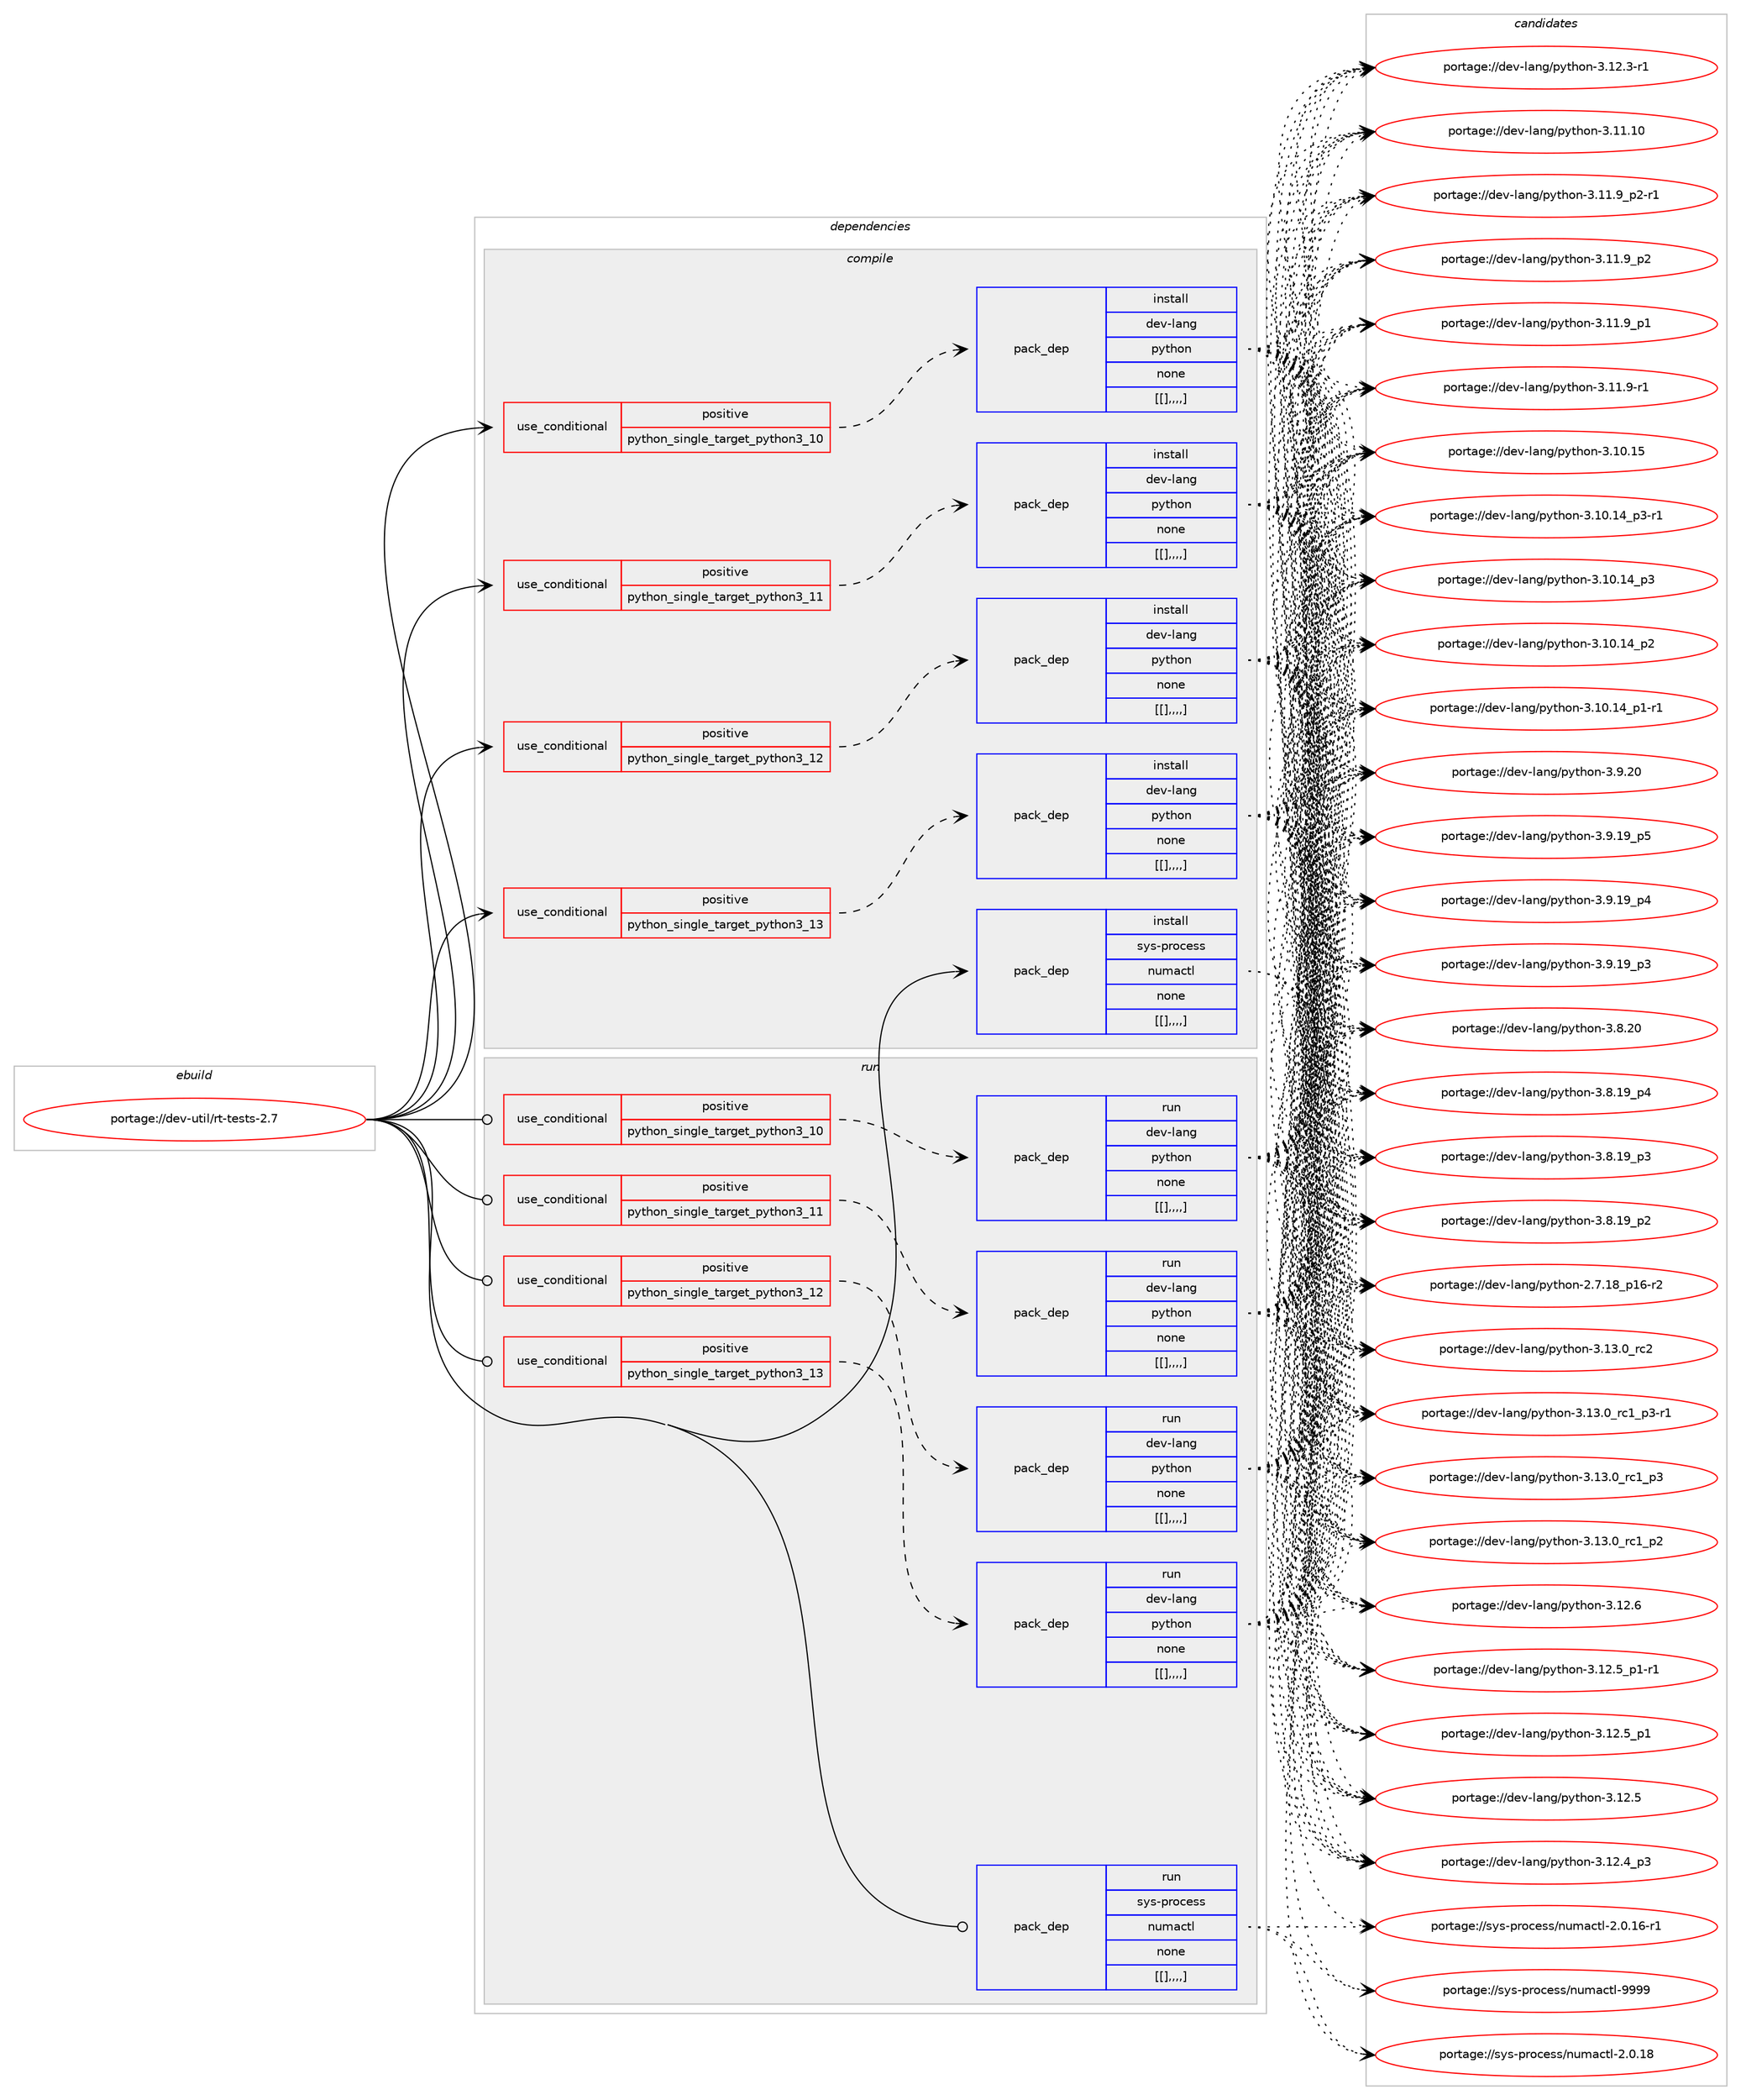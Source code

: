 digraph prolog {

# *************
# Graph options
# *************

newrank=true;
concentrate=true;
compound=true;
graph [rankdir=LR,fontname=Helvetica,fontsize=10,ranksep=1.5];#, ranksep=2.5, nodesep=0.2];
edge  [arrowhead=vee];
node  [fontname=Helvetica,fontsize=10];

# **********
# The ebuild
# **********

subgraph cluster_leftcol {
color=gray;
label=<<i>ebuild</i>>;
id [label="portage://dev-util/rt-tests-2.7", color=red, width=4, href="../dev-util/rt-tests-2.7.svg"];
}

# ****************
# The dependencies
# ****************

subgraph cluster_midcol {
color=gray;
label=<<i>dependencies</i>>;
subgraph cluster_compile {
fillcolor="#eeeeee";
style=filled;
label=<<i>compile</i>>;
subgraph cond63504 {
dependency223237 [label=<<TABLE BORDER="0" CELLBORDER="1" CELLSPACING="0" CELLPADDING="4"><TR><TD ROWSPAN="3" CELLPADDING="10">use_conditional</TD></TR><TR><TD>positive</TD></TR><TR><TD>python_single_target_python3_10</TD></TR></TABLE>>, shape=none, color=red];
subgraph pack158300 {
dependency223238 [label=<<TABLE BORDER="0" CELLBORDER="1" CELLSPACING="0" CELLPADDING="4" WIDTH="220"><TR><TD ROWSPAN="6" CELLPADDING="30">pack_dep</TD></TR><TR><TD WIDTH="110">install</TD></TR><TR><TD>dev-lang</TD></TR><TR><TD>python</TD></TR><TR><TD>none</TD></TR><TR><TD>[[],,,,]</TD></TR></TABLE>>, shape=none, color=blue];
}
dependency223237:e -> dependency223238:w [weight=20,style="dashed",arrowhead="vee"];
}
id:e -> dependency223237:w [weight=20,style="solid",arrowhead="vee"];
subgraph cond63505 {
dependency223239 [label=<<TABLE BORDER="0" CELLBORDER="1" CELLSPACING="0" CELLPADDING="4"><TR><TD ROWSPAN="3" CELLPADDING="10">use_conditional</TD></TR><TR><TD>positive</TD></TR><TR><TD>python_single_target_python3_11</TD></TR></TABLE>>, shape=none, color=red];
subgraph pack158301 {
dependency223240 [label=<<TABLE BORDER="0" CELLBORDER="1" CELLSPACING="0" CELLPADDING="4" WIDTH="220"><TR><TD ROWSPAN="6" CELLPADDING="30">pack_dep</TD></TR><TR><TD WIDTH="110">install</TD></TR><TR><TD>dev-lang</TD></TR><TR><TD>python</TD></TR><TR><TD>none</TD></TR><TR><TD>[[],,,,]</TD></TR></TABLE>>, shape=none, color=blue];
}
dependency223239:e -> dependency223240:w [weight=20,style="dashed",arrowhead="vee"];
}
id:e -> dependency223239:w [weight=20,style="solid",arrowhead="vee"];
subgraph cond63506 {
dependency223241 [label=<<TABLE BORDER="0" CELLBORDER="1" CELLSPACING="0" CELLPADDING="4"><TR><TD ROWSPAN="3" CELLPADDING="10">use_conditional</TD></TR><TR><TD>positive</TD></TR><TR><TD>python_single_target_python3_12</TD></TR></TABLE>>, shape=none, color=red];
subgraph pack158302 {
dependency223242 [label=<<TABLE BORDER="0" CELLBORDER="1" CELLSPACING="0" CELLPADDING="4" WIDTH="220"><TR><TD ROWSPAN="6" CELLPADDING="30">pack_dep</TD></TR><TR><TD WIDTH="110">install</TD></TR><TR><TD>dev-lang</TD></TR><TR><TD>python</TD></TR><TR><TD>none</TD></TR><TR><TD>[[],,,,]</TD></TR></TABLE>>, shape=none, color=blue];
}
dependency223241:e -> dependency223242:w [weight=20,style="dashed",arrowhead="vee"];
}
id:e -> dependency223241:w [weight=20,style="solid",arrowhead="vee"];
subgraph cond63507 {
dependency223243 [label=<<TABLE BORDER="0" CELLBORDER="1" CELLSPACING="0" CELLPADDING="4"><TR><TD ROWSPAN="3" CELLPADDING="10">use_conditional</TD></TR><TR><TD>positive</TD></TR><TR><TD>python_single_target_python3_13</TD></TR></TABLE>>, shape=none, color=red];
subgraph pack158303 {
dependency223244 [label=<<TABLE BORDER="0" CELLBORDER="1" CELLSPACING="0" CELLPADDING="4" WIDTH="220"><TR><TD ROWSPAN="6" CELLPADDING="30">pack_dep</TD></TR><TR><TD WIDTH="110">install</TD></TR><TR><TD>dev-lang</TD></TR><TR><TD>python</TD></TR><TR><TD>none</TD></TR><TR><TD>[[],,,,]</TD></TR></TABLE>>, shape=none, color=blue];
}
dependency223243:e -> dependency223244:w [weight=20,style="dashed",arrowhead="vee"];
}
id:e -> dependency223243:w [weight=20,style="solid",arrowhead="vee"];
subgraph pack158304 {
dependency223245 [label=<<TABLE BORDER="0" CELLBORDER="1" CELLSPACING="0" CELLPADDING="4" WIDTH="220"><TR><TD ROWSPAN="6" CELLPADDING="30">pack_dep</TD></TR><TR><TD WIDTH="110">install</TD></TR><TR><TD>sys-process</TD></TR><TR><TD>numactl</TD></TR><TR><TD>none</TD></TR><TR><TD>[[],,,,]</TD></TR></TABLE>>, shape=none, color=blue];
}
id:e -> dependency223245:w [weight=20,style="solid",arrowhead="vee"];
}
subgraph cluster_compileandrun {
fillcolor="#eeeeee";
style=filled;
label=<<i>compile and run</i>>;
}
subgraph cluster_run {
fillcolor="#eeeeee";
style=filled;
label=<<i>run</i>>;
subgraph cond63508 {
dependency223246 [label=<<TABLE BORDER="0" CELLBORDER="1" CELLSPACING="0" CELLPADDING="4"><TR><TD ROWSPAN="3" CELLPADDING="10">use_conditional</TD></TR><TR><TD>positive</TD></TR><TR><TD>python_single_target_python3_10</TD></TR></TABLE>>, shape=none, color=red];
subgraph pack158305 {
dependency223247 [label=<<TABLE BORDER="0" CELLBORDER="1" CELLSPACING="0" CELLPADDING="4" WIDTH="220"><TR><TD ROWSPAN="6" CELLPADDING="30">pack_dep</TD></TR><TR><TD WIDTH="110">run</TD></TR><TR><TD>dev-lang</TD></TR><TR><TD>python</TD></TR><TR><TD>none</TD></TR><TR><TD>[[],,,,]</TD></TR></TABLE>>, shape=none, color=blue];
}
dependency223246:e -> dependency223247:w [weight=20,style="dashed",arrowhead="vee"];
}
id:e -> dependency223246:w [weight=20,style="solid",arrowhead="odot"];
subgraph cond63509 {
dependency223248 [label=<<TABLE BORDER="0" CELLBORDER="1" CELLSPACING="0" CELLPADDING="4"><TR><TD ROWSPAN="3" CELLPADDING="10">use_conditional</TD></TR><TR><TD>positive</TD></TR><TR><TD>python_single_target_python3_11</TD></TR></TABLE>>, shape=none, color=red];
subgraph pack158306 {
dependency223249 [label=<<TABLE BORDER="0" CELLBORDER="1" CELLSPACING="0" CELLPADDING="4" WIDTH="220"><TR><TD ROWSPAN="6" CELLPADDING="30">pack_dep</TD></TR><TR><TD WIDTH="110">run</TD></TR><TR><TD>dev-lang</TD></TR><TR><TD>python</TD></TR><TR><TD>none</TD></TR><TR><TD>[[],,,,]</TD></TR></TABLE>>, shape=none, color=blue];
}
dependency223248:e -> dependency223249:w [weight=20,style="dashed",arrowhead="vee"];
}
id:e -> dependency223248:w [weight=20,style="solid",arrowhead="odot"];
subgraph cond63510 {
dependency223250 [label=<<TABLE BORDER="0" CELLBORDER="1" CELLSPACING="0" CELLPADDING="4"><TR><TD ROWSPAN="3" CELLPADDING="10">use_conditional</TD></TR><TR><TD>positive</TD></TR><TR><TD>python_single_target_python3_12</TD></TR></TABLE>>, shape=none, color=red];
subgraph pack158307 {
dependency223251 [label=<<TABLE BORDER="0" CELLBORDER="1" CELLSPACING="0" CELLPADDING="4" WIDTH="220"><TR><TD ROWSPAN="6" CELLPADDING="30">pack_dep</TD></TR><TR><TD WIDTH="110">run</TD></TR><TR><TD>dev-lang</TD></TR><TR><TD>python</TD></TR><TR><TD>none</TD></TR><TR><TD>[[],,,,]</TD></TR></TABLE>>, shape=none, color=blue];
}
dependency223250:e -> dependency223251:w [weight=20,style="dashed",arrowhead="vee"];
}
id:e -> dependency223250:w [weight=20,style="solid",arrowhead="odot"];
subgraph cond63511 {
dependency223252 [label=<<TABLE BORDER="0" CELLBORDER="1" CELLSPACING="0" CELLPADDING="4"><TR><TD ROWSPAN="3" CELLPADDING="10">use_conditional</TD></TR><TR><TD>positive</TD></TR><TR><TD>python_single_target_python3_13</TD></TR></TABLE>>, shape=none, color=red];
subgraph pack158308 {
dependency223253 [label=<<TABLE BORDER="0" CELLBORDER="1" CELLSPACING="0" CELLPADDING="4" WIDTH="220"><TR><TD ROWSPAN="6" CELLPADDING="30">pack_dep</TD></TR><TR><TD WIDTH="110">run</TD></TR><TR><TD>dev-lang</TD></TR><TR><TD>python</TD></TR><TR><TD>none</TD></TR><TR><TD>[[],,,,]</TD></TR></TABLE>>, shape=none, color=blue];
}
dependency223252:e -> dependency223253:w [weight=20,style="dashed",arrowhead="vee"];
}
id:e -> dependency223252:w [weight=20,style="solid",arrowhead="odot"];
subgraph pack158309 {
dependency223254 [label=<<TABLE BORDER="0" CELLBORDER="1" CELLSPACING="0" CELLPADDING="4" WIDTH="220"><TR><TD ROWSPAN="6" CELLPADDING="30">pack_dep</TD></TR><TR><TD WIDTH="110">run</TD></TR><TR><TD>sys-process</TD></TR><TR><TD>numactl</TD></TR><TR><TD>none</TD></TR><TR><TD>[[],,,,]</TD></TR></TABLE>>, shape=none, color=blue];
}
id:e -> dependency223254:w [weight=20,style="solid",arrowhead="odot"];
}
}

# **************
# The candidates
# **************

subgraph cluster_choices {
rank=same;
color=gray;
label=<<i>candidates</i>>;

subgraph choice158300 {
color=black;
nodesep=1;
choice10010111845108971101034711212111610411111045514649514648951149950 [label="portage://dev-lang/python-3.13.0_rc2", color=red, width=4,href="../dev-lang/python-3.13.0_rc2.svg"];
choice1001011184510897110103471121211161041111104551464951464895114994995112514511449 [label="portage://dev-lang/python-3.13.0_rc1_p3-r1", color=red, width=4,href="../dev-lang/python-3.13.0_rc1_p3-r1.svg"];
choice100101118451089711010347112121116104111110455146495146489511499499511251 [label="portage://dev-lang/python-3.13.0_rc1_p3", color=red, width=4,href="../dev-lang/python-3.13.0_rc1_p3.svg"];
choice100101118451089711010347112121116104111110455146495146489511499499511250 [label="portage://dev-lang/python-3.13.0_rc1_p2", color=red, width=4,href="../dev-lang/python-3.13.0_rc1_p2.svg"];
choice10010111845108971101034711212111610411111045514649504654 [label="portage://dev-lang/python-3.12.6", color=red, width=4,href="../dev-lang/python-3.12.6.svg"];
choice1001011184510897110103471121211161041111104551464950465395112494511449 [label="portage://dev-lang/python-3.12.5_p1-r1", color=red, width=4,href="../dev-lang/python-3.12.5_p1-r1.svg"];
choice100101118451089711010347112121116104111110455146495046539511249 [label="portage://dev-lang/python-3.12.5_p1", color=red, width=4,href="../dev-lang/python-3.12.5_p1.svg"];
choice10010111845108971101034711212111610411111045514649504653 [label="portage://dev-lang/python-3.12.5", color=red, width=4,href="../dev-lang/python-3.12.5.svg"];
choice100101118451089711010347112121116104111110455146495046529511251 [label="portage://dev-lang/python-3.12.4_p3", color=red, width=4,href="../dev-lang/python-3.12.4_p3.svg"];
choice100101118451089711010347112121116104111110455146495046514511449 [label="portage://dev-lang/python-3.12.3-r1", color=red, width=4,href="../dev-lang/python-3.12.3-r1.svg"];
choice1001011184510897110103471121211161041111104551464949464948 [label="portage://dev-lang/python-3.11.10", color=red, width=4,href="../dev-lang/python-3.11.10.svg"];
choice1001011184510897110103471121211161041111104551464949465795112504511449 [label="portage://dev-lang/python-3.11.9_p2-r1", color=red, width=4,href="../dev-lang/python-3.11.9_p2-r1.svg"];
choice100101118451089711010347112121116104111110455146494946579511250 [label="portage://dev-lang/python-3.11.9_p2", color=red, width=4,href="../dev-lang/python-3.11.9_p2.svg"];
choice100101118451089711010347112121116104111110455146494946579511249 [label="portage://dev-lang/python-3.11.9_p1", color=red, width=4,href="../dev-lang/python-3.11.9_p1.svg"];
choice100101118451089711010347112121116104111110455146494946574511449 [label="portage://dev-lang/python-3.11.9-r1", color=red, width=4,href="../dev-lang/python-3.11.9-r1.svg"];
choice1001011184510897110103471121211161041111104551464948464953 [label="portage://dev-lang/python-3.10.15", color=red, width=4,href="../dev-lang/python-3.10.15.svg"];
choice100101118451089711010347112121116104111110455146494846495295112514511449 [label="portage://dev-lang/python-3.10.14_p3-r1", color=red, width=4,href="../dev-lang/python-3.10.14_p3-r1.svg"];
choice10010111845108971101034711212111610411111045514649484649529511251 [label="portage://dev-lang/python-3.10.14_p3", color=red, width=4,href="../dev-lang/python-3.10.14_p3.svg"];
choice10010111845108971101034711212111610411111045514649484649529511250 [label="portage://dev-lang/python-3.10.14_p2", color=red, width=4,href="../dev-lang/python-3.10.14_p2.svg"];
choice100101118451089711010347112121116104111110455146494846495295112494511449 [label="portage://dev-lang/python-3.10.14_p1-r1", color=red, width=4,href="../dev-lang/python-3.10.14_p1-r1.svg"];
choice10010111845108971101034711212111610411111045514657465048 [label="portage://dev-lang/python-3.9.20", color=red, width=4,href="../dev-lang/python-3.9.20.svg"];
choice100101118451089711010347112121116104111110455146574649579511253 [label="portage://dev-lang/python-3.9.19_p5", color=red, width=4,href="../dev-lang/python-3.9.19_p5.svg"];
choice100101118451089711010347112121116104111110455146574649579511252 [label="portage://dev-lang/python-3.9.19_p4", color=red, width=4,href="../dev-lang/python-3.9.19_p4.svg"];
choice100101118451089711010347112121116104111110455146574649579511251 [label="portage://dev-lang/python-3.9.19_p3", color=red, width=4,href="../dev-lang/python-3.9.19_p3.svg"];
choice10010111845108971101034711212111610411111045514656465048 [label="portage://dev-lang/python-3.8.20", color=red, width=4,href="../dev-lang/python-3.8.20.svg"];
choice100101118451089711010347112121116104111110455146564649579511252 [label="portage://dev-lang/python-3.8.19_p4", color=red, width=4,href="../dev-lang/python-3.8.19_p4.svg"];
choice100101118451089711010347112121116104111110455146564649579511251 [label="portage://dev-lang/python-3.8.19_p3", color=red, width=4,href="../dev-lang/python-3.8.19_p3.svg"];
choice100101118451089711010347112121116104111110455146564649579511250 [label="portage://dev-lang/python-3.8.19_p2", color=red, width=4,href="../dev-lang/python-3.8.19_p2.svg"];
choice100101118451089711010347112121116104111110455046554649569511249544511450 [label="portage://dev-lang/python-2.7.18_p16-r2", color=red, width=4,href="../dev-lang/python-2.7.18_p16-r2.svg"];
dependency223238:e -> choice10010111845108971101034711212111610411111045514649514648951149950:w [style=dotted,weight="100"];
dependency223238:e -> choice1001011184510897110103471121211161041111104551464951464895114994995112514511449:w [style=dotted,weight="100"];
dependency223238:e -> choice100101118451089711010347112121116104111110455146495146489511499499511251:w [style=dotted,weight="100"];
dependency223238:e -> choice100101118451089711010347112121116104111110455146495146489511499499511250:w [style=dotted,weight="100"];
dependency223238:e -> choice10010111845108971101034711212111610411111045514649504654:w [style=dotted,weight="100"];
dependency223238:e -> choice1001011184510897110103471121211161041111104551464950465395112494511449:w [style=dotted,weight="100"];
dependency223238:e -> choice100101118451089711010347112121116104111110455146495046539511249:w [style=dotted,weight="100"];
dependency223238:e -> choice10010111845108971101034711212111610411111045514649504653:w [style=dotted,weight="100"];
dependency223238:e -> choice100101118451089711010347112121116104111110455146495046529511251:w [style=dotted,weight="100"];
dependency223238:e -> choice100101118451089711010347112121116104111110455146495046514511449:w [style=dotted,weight="100"];
dependency223238:e -> choice1001011184510897110103471121211161041111104551464949464948:w [style=dotted,weight="100"];
dependency223238:e -> choice1001011184510897110103471121211161041111104551464949465795112504511449:w [style=dotted,weight="100"];
dependency223238:e -> choice100101118451089711010347112121116104111110455146494946579511250:w [style=dotted,weight="100"];
dependency223238:e -> choice100101118451089711010347112121116104111110455146494946579511249:w [style=dotted,weight="100"];
dependency223238:e -> choice100101118451089711010347112121116104111110455146494946574511449:w [style=dotted,weight="100"];
dependency223238:e -> choice1001011184510897110103471121211161041111104551464948464953:w [style=dotted,weight="100"];
dependency223238:e -> choice100101118451089711010347112121116104111110455146494846495295112514511449:w [style=dotted,weight="100"];
dependency223238:e -> choice10010111845108971101034711212111610411111045514649484649529511251:w [style=dotted,weight="100"];
dependency223238:e -> choice10010111845108971101034711212111610411111045514649484649529511250:w [style=dotted,weight="100"];
dependency223238:e -> choice100101118451089711010347112121116104111110455146494846495295112494511449:w [style=dotted,weight="100"];
dependency223238:e -> choice10010111845108971101034711212111610411111045514657465048:w [style=dotted,weight="100"];
dependency223238:e -> choice100101118451089711010347112121116104111110455146574649579511253:w [style=dotted,weight="100"];
dependency223238:e -> choice100101118451089711010347112121116104111110455146574649579511252:w [style=dotted,weight="100"];
dependency223238:e -> choice100101118451089711010347112121116104111110455146574649579511251:w [style=dotted,weight="100"];
dependency223238:e -> choice10010111845108971101034711212111610411111045514656465048:w [style=dotted,weight="100"];
dependency223238:e -> choice100101118451089711010347112121116104111110455146564649579511252:w [style=dotted,weight="100"];
dependency223238:e -> choice100101118451089711010347112121116104111110455146564649579511251:w [style=dotted,weight="100"];
dependency223238:e -> choice100101118451089711010347112121116104111110455146564649579511250:w [style=dotted,weight="100"];
dependency223238:e -> choice100101118451089711010347112121116104111110455046554649569511249544511450:w [style=dotted,weight="100"];
}
subgraph choice158301 {
color=black;
nodesep=1;
choice10010111845108971101034711212111610411111045514649514648951149950 [label="portage://dev-lang/python-3.13.0_rc2", color=red, width=4,href="../dev-lang/python-3.13.0_rc2.svg"];
choice1001011184510897110103471121211161041111104551464951464895114994995112514511449 [label="portage://dev-lang/python-3.13.0_rc1_p3-r1", color=red, width=4,href="../dev-lang/python-3.13.0_rc1_p3-r1.svg"];
choice100101118451089711010347112121116104111110455146495146489511499499511251 [label="portage://dev-lang/python-3.13.0_rc1_p3", color=red, width=4,href="../dev-lang/python-3.13.0_rc1_p3.svg"];
choice100101118451089711010347112121116104111110455146495146489511499499511250 [label="portage://dev-lang/python-3.13.0_rc1_p2", color=red, width=4,href="../dev-lang/python-3.13.0_rc1_p2.svg"];
choice10010111845108971101034711212111610411111045514649504654 [label="portage://dev-lang/python-3.12.6", color=red, width=4,href="../dev-lang/python-3.12.6.svg"];
choice1001011184510897110103471121211161041111104551464950465395112494511449 [label="portage://dev-lang/python-3.12.5_p1-r1", color=red, width=4,href="../dev-lang/python-3.12.5_p1-r1.svg"];
choice100101118451089711010347112121116104111110455146495046539511249 [label="portage://dev-lang/python-3.12.5_p1", color=red, width=4,href="../dev-lang/python-3.12.5_p1.svg"];
choice10010111845108971101034711212111610411111045514649504653 [label="portage://dev-lang/python-3.12.5", color=red, width=4,href="../dev-lang/python-3.12.5.svg"];
choice100101118451089711010347112121116104111110455146495046529511251 [label="portage://dev-lang/python-3.12.4_p3", color=red, width=4,href="../dev-lang/python-3.12.4_p3.svg"];
choice100101118451089711010347112121116104111110455146495046514511449 [label="portage://dev-lang/python-3.12.3-r1", color=red, width=4,href="../dev-lang/python-3.12.3-r1.svg"];
choice1001011184510897110103471121211161041111104551464949464948 [label="portage://dev-lang/python-3.11.10", color=red, width=4,href="../dev-lang/python-3.11.10.svg"];
choice1001011184510897110103471121211161041111104551464949465795112504511449 [label="portage://dev-lang/python-3.11.9_p2-r1", color=red, width=4,href="../dev-lang/python-3.11.9_p2-r1.svg"];
choice100101118451089711010347112121116104111110455146494946579511250 [label="portage://dev-lang/python-3.11.9_p2", color=red, width=4,href="../dev-lang/python-3.11.9_p2.svg"];
choice100101118451089711010347112121116104111110455146494946579511249 [label="portage://dev-lang/python-3.11.9_p1", color=red, width=4,href="../dev-lang/python-3.11.9_p1.svg"];
choice100101118451089711010347112121116104111110455146494946574511449 [label="portage://dev-lang/python-3.11.9-r1", color=red, width=4,href="../dev-lang/python-3.11.9-r1.svg"];
choice1001011184510897110103471121211161041111104551464948464953 [label="portage://dev-lang/python-3.10.15", color=red, width=4,href="../dev-lang/python-3.10.15.svg"];
choice100101118451089711010347112121116104111110455146494846495295112514511449 [label="portage://dev-lang/python-3.10.14_p3-r1", color=red, width=4,href="../dev-lang/python-3.10.14_p3-r1.svg"];
choice10010111845108971101034711212111610411111045514649484649529511251 [label="portage://dev-lang/python-3.10.14_p3", color=red, width=4,href="../dev-lang/python-3.10.14_p3.svg"];
choice10010111845108971101034711212111610411111045514649484649529511250 [label="portage://dev-lang/python-3.10.14_p2", color=red, width=4,href="../dev-lang/python-3.10.14_p2.svg"];
choice100101118451089711010347112121116104111110455146494846495295112494511449 [label="portage://dev-lang/python-3.10.14_p1-r1", color=red, width=4,href="../dev-lang/python-3.10.14_p1-r1.svg"];
choice10010111845108971101034711212111610411111045514657465048 [label="portage://dev-lang/python-3.9.20", color=red, width=4,href="../dev-lang/python-3.9.20.svg"];
choice100101118451089711010347112121116104111110455146574649579511253 [label="portage://dev-lang/python-3.9.19_p5", color=red, width=4,href="../dev-lang/python-3.9.19_p5.svg"];
choice100101118451089711010347112121116104111110455146574649579511252 [label="portage://dev-lang/python-3.9.19_p4", color=red, width=4,href="../dev-lang/python-3.9.19_p4.svg"];
choice100101118451089711010347112121116104111110455146574649579511251 [label="portage://dev-lang/python-3.9.19_p3", color=red, width=4,href="../dev-lang/python-3.9.19_p3.svg"];
choice10010111845108971101034711212111610411111045514656465048 [label="portage://dev-lang/python-3.8.20", color=red, width=4,href="../dev-lang/python-3.8.20.svg"];
choice100101118451089711010347112121116104111110455146564649579511252 [label="portage://dev-lang/python-3.8.19_p4", color=red, width=4,href="../dev-lang/python-3.8.19_p4.svg"];
choice100101118451089711010347112121116104111110455146564649579511251 [label="portage://dev-lang/python-3.8.19_p3", color=red, width=4,href="../dev-lang/python-3.8.19_p3.svg"];
choice100101118451089711010347112121116104111110455146564649579511250 [label="portage://dev-lang/python-3.8.19_p2", color=red, width=4,href="../dev-lang/python-3.8.19_p2.svg"];
choice100101118451089711010347112121116104111110455046554649569511249544511450 [label="portage://dev-lang/python-2.7.18_p16-r2", color=red, width=4,href="../dev-lang/python-2.7.18_p16-r2.svg"];
dependency223240:e -> choice10010111845108971101034711212111610411111045514649514648951149950:w [style=dotted,weight="100"];
dependency223240:e -> choice1001011184510897110103471121211161041111104551464951464895114994995112514511449:w [style=dotted,weight="100"];
dependency223240:e -> choice100101118451089711010347112121116104111110455146495146489511499499511251:w [style=dotted,weight="100"];
dependency223240:e -> choice100101118451089711010347112121116104111110455146495146489511499499511250:w [style=dotted,weight="100"];
dependency223240:e -> choice10010111845108971101034711212111610411111045514649504654:w [style=dotted,weight="100"];
dependency223240:e -> choice1001011184510897110103471121211161041111104551464950465395112494511449:w [style=dotted,weight="100"];
dependency223240:e -> choice100101118451089711010347112121116104111110455146495046539511249:w [style=dotted,weight="100"];
dependency223240:e -> choice10010111845108971101034711212111610411111045514649504653:w [style=dotted,weight="100"];
dependency223240:e -> choice100101118451089711010347112121116104111110455146495046529511251:w [style=dotted,weight="100"];
dependency223240:e -> choice100101118451089711010347112121116104111110455146495046514511449:w [style=dotted,weight="100"];
dependency223240:e -> choice1001011184510897110103471121211161041111104551464949464948:w [style=dotted,weight="100"];
dependency223240:e -> choice1001011184510897110103471121211161041111104551464949465795112504511449:w [style=dotted,weight="100"];
dependency223240:e -> choice100101118451089711010347112121116104111110455146494946579511250:w [style=dotted,weight="100"];
dependency223240:e -> choice100101118451089711010347112121116104111110455146494946579511249:w [style=dotted,weight="100"];
dependency223240:e -> choice100101118451089711010347112121116104111110455146494946574511449:w [style=dotted,weight="100"];
dependency223240:e -> choice1001011184510897110103471121211161041111104551464948464953:w [style=dotted,weight="100"];
dependency223240:e -> choice100101118451089711010347112121116104111110455146494846495295112514511449:w [style=dotted,weight="100"];
dependency223240:e -> choice10010111845108971101034711212111610411111045514649484649529511251:w [style=dotted,weight="100"];
dependency223240:e -> choice10010111845108971101034711212111610411111045514649484649529511250:w [style=dotted,weight="100"];
dependency223240:e -> choice100101118451089711010347112121116104111110455146494846495295112494511449:w [style=dotted,weight="100"];
dependency223240:e -> choice10010111845108971101034711212111610411111045514657465048:w [style=dotted,weight="100"];
dependency223240:e -> choice100101118451089711010347112121116104111110455146574649579511253:w [style=dotted,weight="100"];
dependency223240:e -> choice100101118451089711010347112121116104111110455146574649579511252:w [style=dotted,weight="100"];
dependency223240:e -> choice100101118451089711010347112121116104111110455146574649579511251:w [style=dotted,weight="100"];
dependency223240:e -> choice10010111845108971101034711212111610411111045514656465048:w [style=dotted,weight="100"];
dependency223240:e -> choice100101118451089711010347112121116104111110455146564649579511252:w [style=dotted,weight="100"];
dependency223240:e -> choice100101118451089711010347112121116104111110455146564649579511251:w [style=dotted,weight="100"];
dependency223240:e -> choice100101118451089711010347112121116104111110455146564649579511250:w [style=dotted,weight="100"];
dependency223240:e -> choice100101118451089711010347112121116104111110455046554649569511249544511450:w [style=dotted,weight="100"];
}
subgraph choice158302 {
color=black;
nodesep=1;
choice10010111845108971101034711212111610411111045514649514648951149950 [label="portage://dev-lang/python-3.13.0_rc2", color=red, width=4,href="../dev-lang/python-3.13.0_rc2.svg"];
choice1001011184510897110103471121211161041111104551464951464895114994995112514511449 [label="portage://dev-lang/python-3.13.0_rc1_p3-r1", color=red, width=4,href="../dev-lang/python-3.13.0_rc1_p3-r1.svg"];
choice100101118451089711010347112121116104111110455146495146489511499499511251 [label="portage://dev-lang/python-3.13.0_rc1_p3", color=red, width=4,href="../dev-lang/python-3.13.0_rc1_p3.svg"];
choice100101118451089711010347112121116104111110455146495146489511499499511250 [label="portage://dev-lang/python-3.13.0_rc1_p2", color=red, width=4,href="../dev-lang/python-3.13.0_rc1_p2.svg"];
choice10010111845108971101034711212111610411111045514649504654 [label="portage://dev-lang/python-3.12.6", color=red, width=4,href="../dev-lang/python-3.12.6.svg"];
choice1001011184510897110103471121211161041111104551464950465395112494511449 [label="portage://dev-lang/python-3.12.5_p1-r1", color=red, width=4,href="../dev-lang/python-3.12.5_p1-r1.svg"];
choice100101118451089711010347112121116104111110455146495046539511249 [label="portage://dev-lang/python-3.12.5_p1", color=red, width=4,href="../dev-lang/python-3.12.5_p1.svg"];
choice10010111845108971101034711212111610411111045514649504653 [label="portage://dev-lang/python-3.12.5", color=red, width=4,href="../dev-lang/python-3.12.5.svg"];
choice100101118451089711010347112121116104111110455146495046529511251 [label="portage://dev-lang/python-3.12.4_p3", color=red, width=4,href="../dev-lang/python-3.12.4_p3.svg"];
choice100101118451089711010347112121116104111110455146495046514511449 [label="portage://dev-lang/python-3.12.3-r1", color=red, width=4,href="../dev-lang/python-3.12.3-r1.svg"];
choice1001011184510897110103471121211161041111104551464949464948 [label="portage://dev-lang/python-3.11.10", color=red, width=4,href="../dev-lang/python-3.11.10.svg"];
choice1001011184510897110103471121211161041111104551464949465795112504511449 [label="portage://dev-lang/python-3.11.9_p2-r1", color=red, width=4,href="../dev-lang/python-3.11.9_p2-r1.svg"];
choice100101118451089711010347112121116104111110455146494946579511250 [label="portage://dev-lang/python-3.11.9_p2", color=red, width=4,href="../dev-lang/python-3.11.9_p2.svg"];
choice100101118451089711010347112121116104111110455146494946579511249 [label="portage://dev-lang/python-3.11.9_p1", color=red, width=4,href="../dev-lang/python-3.11.9_p1.svg"];
choice100101118451089711010347112121116104111110455146494946574511449 [label="portage://dev-lang/python-3.11.9-r1", color=red, width=4,href="../dev-lang/python-3.11.9-r1.svg"];
choice1001011184510897110103471121211161041111104551464948464953 [label="portage://dev-lang/python-3.10.15", color=red, width=4,href="../dev-lang/python-3.10.15.svg"];
choice100101118451089711010347112121116104111110455146494846495295112514511449 [label="portage://dev-lang/python-3.10.14_p3-r1", color=red, width=4,href="../dev-lang/python-3.10.14_p3-r1.svg"];
choice10010111845108971101034711212111610411111045514649484649529511251 [label="portage://dev-lang/python-3.10.14_p3", color=red, width=4,href="../dev-lang/python-3.10.14_p3.svg"];
choice10010111845108971101034711212111610411111045514649484649529511250 [label="portage://dev-lang/python-3.10.14_p2", color=red, width=4,href="../dev-lang/python-3.10.14_p2.svg"];
choice100101118451089711010347112121116104111110455146494846495295112494511449 [label="portage://dev-lang/python-3.10.14_p1-r1", color=red, width=4,href="../dev-lang/python-3.10.14_p1-r1.svg"];
choice10010111845108971101034711212111610411111045514657465048 [label="portage://dev-lang/python-3.9.20", color=red, width=4,href="../dev-lang/python-3.9.20.svg"];
choice100101118451089711010347112121116104111110455146574649579511253 [label="portage://dev-lang/python-3.9.19_p5", color=red, width=4,href="../dev-lang/python-3.9.19_p5.svg"];
choice100101118451089711010347112121116104111110455146574649579511252 [label="portage://dev-lang/python-3.9.19_p4", color=red, width=4,href="../dev-lang/python-3.9.19_p4.svg"];
choice100101118451089711010347112121116104111110455146574649579511251 [label="portage://dev-lang/python-3.9.19_p3", color=red, width=4,href="../dev-lang/python-3.9.19_p3.svg"];
choice10010111845108971101034711212111610411111045514656465048 [label="portage://dev-lang/python-3.8.20", color=red, width=4,href="../dev-lang/python-3.8.20.svg"];
choice100101118451089711010347112121116104111110455146564649579511252 [label="portage://dev-lang/python-3.8.19_p4", color=red, width=4,href="../dev-lang/python-3.8.19_p4.svg"];
choice100101118451089711010347112121116104111110455146564649579511251 [label="portage://dev-lang/python-3.8.19_p3", color=red, width=4,href="../dev-lang/python-3.8.19_p3.svg"];
choice100101118451089711010347112121116104111110455146564649579511250 [label="portage://dev-lang/python-3.8.19_p2", color=red, width=4,href="../dev-lang/python-3.8.19_p2.svg"];
choice100101118451089711010347112121116104111110455046554649569511249544511450 [label="portage://dev-lang/python-2.7.18_p16-r2", color=red, width=4,href="../dev-lang/python-2.7.18_p16-r2.svg"];
dependency223242:e -> choice10010111845108971101034711212111610411111045514649514648951149950:w [style=dotted,weight="100"];
dependency223242:e -> choice1001011184510897110103471121211161041111104551464951464895114994995112514511449:w [style=dotted,weight="100"];
dependency223242:e -> choice100101118451089711010347112121116104111110455146495146489511499499511251:w [style=dotted,weight="100"];
dependency223242:e -> choice100101118451089711010347112121116104111110455146495146489511499499511250:w [style=dotted,weight="100"];
dependency223242:e -> choice10010111845108971101034711212111610411111045514649504654:w [style=dotted,weight="100"];
dependency223242:e -> choice1001011184510897110103471121211161041111104551464950465395112494511449:w [style=dotted,weight="100"];
dependency223242:e -> choice100101118451089711010347112121116104111110455146495046539511249:w [style=dotted,weight="100"];
dependency223242:e -> choice10010111845108971101034711212111610411111045514649504653:w [style=dotted,weight="100"];
dependency223242:e -> choice100101118451089711010347112121116104111110455146495046529511251:w [style=dotted,weight="100"];
dependency223242:e -> choice100101118451089711010347112121116104111110455146495046514511449:w [style=dotted,weight="100"];
dependency223242:e -> choice1001011184510897110103471121211161041111104551464949464948:w [style=dotted,weight="100"];
dependency223242:e -> choice1001011184510897110103471121211161041111104551464949465795112504511449:w [style=dotted,weight="100"];
dependency223242:e -> choice100101118451089711010347112121116104111110455146494946579511250:w [style=dotted,weight="100"];
dependency223242:e -> choice100101118451089711010347112121116104111110455146494946579511249:w [style=dotted,weight="100"];
dependency223242:e -> choice100101118451089711010347112121116104111110455146494946574511449:w [style=dotted,weight="100"];
dependency223242:e -> choice1001011184510897110103471121211161041111104551464948464953:w [style=dotted,weight="100"];
dependency223242:e -> choice100101118451089711010347112121116104111110455146494846495295112514511449:w [style=dotted,weight="100"];
dependency223242:e -> choice10010111845108971101034711212111610411111045514649484649529511251:w [style=dotted,weight="100"];
dependency223242:e -> choice10010111845108971101034711212111610411111045514649484649529511250:w [style=dotted,weight="100"];
dependency223242:e -> choice100101118451089711010347112121116104111110455146494846495295112494511449:w [style=dotted,weight="100"];
dependency223242:e -> choice10010111845108971101034711212111610411111045514657465048:w [style=dotted,weight="100"];
dependency223242:e -> choice100101118451089711010347112121116104111110455146574649579511253:w [style=dotted,weight="100"];
dependency223242:e -> choice100101118451089711010347112121116104111110455146574649579511252:w [style=dotted,weight="100"];
dependency223242:e -> choice100101118451089711010347112121116104111110455146574649579511251:w [style=dotted,weight="100"];
dependency223242:e -> choice10010111845108971101034711212111610411111045514656465048:w [style=dotted,weight="100"];
dependency223242:e -> choice100101118451089711010347112121116104111110455146564649579511252:w [style=dotted,weight="100"];
dependency223242:e -> choice100101118451089711010347112121116104111110455146564649579511251:w [style=dotted,weight="100"];
dependency223242:e -> choice100101118451089711010347112121116104111110455146564649579511250:w [style=dotted,weight="100"];
dependency223242:e -> choice100101118451089711010347112121116104111110455046554649569511249544511450:w [style=dotted,weight="100"];
}
subgraph choice158303 {
color=black;
nodesep=1;
choice10010111845108971101034711212111610411111045514649514648951149950 [label="portage://dev-lang/python-3.13.0_rc2", color=red, width=4,href="../dev-lang/python-3.13.0_rc2.svg"];
choice1001011184510897110103471121211161041111104551464951464895114994995112514511449 [label="portage://dev-lang/python-3.13.0_rc1_p3-r1", color=red, width=4,href="../dev-lang/python-3.13.0_rc1_p3-r1.svg"];
choice100101118451089711010347112121116104111110455146495146489511499499511251 [label="portage://dev-lang/python-3.13.0_rc1_p3", color=red, width=4,href="../dev-lang/python-3.13.0_rc1_p3.svg"];
choice100101118451089711010347112121116104111110455146495146489511499499511250 [label="portage://dev-lang/python-3.13.0_rc1_p2", color=red, width=4,href="../dev-lang/python-3.13.0_rc1_p2.svg"];
choice10010111845108971101034711212111610411111045514649504654 [label="portage://dev-lang/python-3.12.6", color=red, width=4,href="../dev-lang/python-3.12.6.svg"];
choice1001011184510897110103471121211161041111104551464950465395112494511449 [label="portage://dev-lang/python-3.12.5_p1-r1", color=red, width=4,href="../dev-lang/python-3.12.5_p1-r1.svg"];
choice100101118451089711010347112121116104111110455146495046539511249 [label="portage://dev-lang/python-3.12.5_p1", color=red, width=4,href="../dev-lang/python-3.12.5_p1.svg"];
choice10010111845108971101034711212111610411111045514649504653 [label="portage://dev-lang/python-3.12.5", color=red, width=4,href="../dev-lang/python-3.12.5.svg"];
choice100101118451089711010347112121116104111110455146495046529511251 [label="portage://dev-lang/python-3.12.4_p3", color=red, width=4,href="../dev-lang/python-3.12.4_p3.svg"];
choice100101118451089711010347112121116104111110455146495046514511449 [label="portage://dev-lang/python-3.12.3-r1", color=red, width=4,href="../dev-lang/python-3.12.3-r1.svg"];
choice1001011184510897110103471121211161041111104551464949464948 [label="portage://dev-lang/python-3.11.10", color=red, width=4,href="../dev-lang/python-3.11.10.svg"];
choice1001011184510897110103471121211161041111104551464949465795112504511449 [label="portage://dev-lang/python-3.11.9_p2-r1", color=red, width=4,href="../dev-lang/python-3.11.9_p2-r1.svg"];
choice100101118451089711010347112121116104111110455146494946579511250 [label="portage://dev-lang/python-3.11.9_p2", color=red, width=4,href="../dev-lang/python-3.11.9_p2.svg"];
choice100101118451089711010347112121116104111110455146494946579511249 [label="portage://dev-lang/python-3.11.9_p1", color=red, width=4,href="../dev-lang/python-3.11.9_p1.svg"];
choice100101118451089711010347112121116104111110455146494946574511449 [label="portage://dev-lang/python-3.11.9-r1", color=red, width=4,href="../dev-lang/python-3.11.9-r1.svg"];
choice1001011184510897110103471121211161041111104551464948464953 [label="portage://dev-lang/python-3.10.15", color=red, width=4,href="../dev-lang/python-3.10.15.svg"];
choice100101118451089711010347112121116104111110455146494846495295112514511449 [label="portage://dev-lang/python-3.10.14_p3-r1", color=red, width=4,href="../dev-lang/python-3.10.14_p3-r1.svg"];
choice10010111845108971101034711212111610411111045514649484649529511251 [label="portage://dev-lang/python-3.10.14_p3", color=red, width=4,href="../dev-lang/python-3.10.14_p3.svg"];
choice10010111845108971101034711212111610411111045514649484649529511250 [label="portage://dev-lang/python-3.10.14_p2", color=red, width=4,href="../dev-lang/python-3.10.14_p2.svg"];
choice100101118451089711010347112121116104111110455146494846495295112494511449 [label="portage://dev-lang/python-3.10.14_p1-r1", color=red, width=4,href="../dev-lang/python-3.10.14_p1-r1.svg"];
choice10010111845108971101034711212111610411111045514657465048 [label="portage://dev-lang/python-3.9.20", color=red, width=4,href="../dev-lang/python-3.9.20.svg"];
choice100101118451089711010347112121116104111110455146574649579511253 [label="portage://dev-lang/python-3.9.19_p5", color=red, width=4,href="../dev-lang/python-3.9.19_p5.svg"];
choice100101118451089711010347112121116104111110455146574649579511252 [label="portage://dev-lang/python-3.9.19_p4", color=red, width=4,href="../dev-lang/python-3.9.19_p4.svg"];
choice100101118451089711010347112121116104111110455146574649579511251 [label="portage://dev-lang/python-3.9.19_p3", color=red, width=4,href="../dev-lang/python-3.9.19_p3.svg"];
choice10010111845108971101034711212111610411111045514656465048 [label="portage://dev-lang/python-3.8.20", color=red, width=4,href="../dev-lang/python-3.8.20.svg"];
choice100101118451089711010347112121116104111110455146564649579511252 [label="portage://dev-lang/python-3.8.19_p4", color=red, width=4,href="../dev-lang/python-3.8.19_p4.svg"];
choice100101118451089711010347112121116104111110455146564649579511251 [label="portage://dev-lang/python-3.8.19_p3", color=red, width=4,href="../dev-lang/python-3.8.19_p3.svg"];
choice100101118451089711010347112121116104111110455146564649579511250 [label="portage://dev-lang/python-3.8.19_p2", color=red, width=4,href="../dev-lang/python-3.8.19_p2.svg"];
choice100101118451089711010347112121116104111110455046554649569511249544511450 [label="portage://dev-lang/python-2.7.18_p16-r2", color=red, width=4,href="../dev-lang/python-2.7.18_p16-r2.svg"];
dependency223244:e -> choice10010111845108971101034711212111610411111045514649514648951149950:w [style=dotted,weight="100"];
dependency223244:e -> choice1001011184510897110103471121211161041111104551464951464895114994995112514511449:w [style=dotted,weight="100"];
dependency223244:e -> choice100101118451089711010347112121116104111110455146495146489511499499511251:w [style=dotted,weight="100"];
dependency223244:e -> choice100101118451089711010347112121116104111110455146495146489511499499511250:w [style=dotted,weight="100"];
dependency223244:e -> choice10010111845108971101034711212111610411111045514649504654:w [style=dotted,weight="100"];
dependency223244:e -> choice1001011184510897110103471121211161041111104551464950465395112494511449:w [style=dotted,weight="100"];
dependency223244:e -> choice100101118451089711010347112121116104111110455146495046539511249:w [style=dotted,weight="100"];
dependency223244:e -> choice10010111845108971101034711212111610411111045514649504653:w [style=dotted,weight="100"];
dependency223244:e -> choice100101118451089711010347112121116104111110455146495046529511251:w [style=dotted,weight="100"];
dependency223244:e -> choice100101118451089711010347112121116104111110455146495046514511449:w [style=dotted,weight="100"];
dependency223244:e -> choice1001011184510897110103471121211161041111104551464949464948:w [style=dotted,weight="100"];
dependency223244:e -> choice1001011184510897110103471121211161041111104551464949465795112504511449:w [style=dotted,weight="100"];
dependency223244:e -> choice100101118451089711010347112121116104111110455146494946579511250:w [style=dotted,weight="100"];
dependency223244:e -> choice100101118451089711010347112121116104111110455146494946579511249:w [style=dotted,weight="100"];
dependency223244:e -> choice100101118451089711010347112121116104111110455146494946574511449:w [style=dotted,weight="100"];
dependency223244:e -> choice1001011184510897110103471121211161041111104551464948464953:w [style=dotted,weight="100"];
dependency223244:e -> choice100101118451089711010347112121116104111110455146494846495295112514511449:w [style=dotted,weight="100"];
dependency223244:e -> choice10010111845108971101034711212111610411111045514649484649529511251:w [style=dotted,weight="100"];
dependency223244:e -> choice10010111845108971101034711212111610411111045514649484649529511250:w [style=dotted,weight="100"];
dependency223244:e -> choice100101118451089711010347112121116104111110455146494846495295112494511449:w [style=dotted,weight="100"];
dependency223244:e -> choice10010111845108971101034711212111610411111045514657465048:w [style=dotted,weight="100"];
dependency223244:e -> choice100101118451089711010347112121116104111110455146574649579511253:w [style=dotted,weight="100"];
dependency223244:e -> choice100101118451089711010347112121116104111110455146574649579511252:w [style=dotted,weight="100"];
dependency223244:e -> choice100101118451089711010347112121116104111110455146574649579511251:w [style=dotted,weight="100"];
dependency223244:e -> choice10010111845108971101034711212111610411111045514656465048:w [style=dotted,weight="100"];
dependency223244:e -> choice100101118451089711010347112121116104111110455146564649579511252:w [style=dotted,weight="100"];
dependency223244:e -> choice100101118451089711010347112121116104111110455146564649579511251:w [style=dotted,weight="100"];
dependency223244:e -> choice100101118451089711010347112121116104111110455146564649579511250:w [style=dotted,weight="100"];
dependency223244:e -> choice100101118451089711010347112121116104111110455046554649569511249544511450:w [style=dotted,weight="100"];
}
subgraph choice158304 {
color=black;
nodesep=1;
choice11512111545112114111991011151154711011710997991161084557575757 [label="portage://sys-process/numactl-9999", color=red, width=4,href="../sys-process/numactl-9999.svg"];
choice115121115451121141119910111511547110117109979911610845504648464956 [label="portage://sys-process/numactl-2.0.18", color=red, width=4,href="../sys-process/numactl-2.0.18.svg"];
choice1151211154511211411199101115115471101171099799116108455046484649544511449 [label="portage://sys-process/numactl-2.0.16-r1", color=red, width=4,href="../sys-process/numactl-2.0.16-r1.svg"];
dependency223245:e -> choice11512111545112114111991011151154711011710997991161084557575757:w [style=dotted,weight="100"];
dependency223245:e -> choice115121115451121141119910111511547110117109979911610845504648464956:w [style=dotted,weight="100"];
dependency223245:e -> choice1151211154511211411199101115115471101171099799116108455046484649544511449:w [style=dotted,weight="100"];
}
subgraph choice158305 {
color=black;
nodesep=1;
choice10010111845108971101034711212111610411111045514649514648951149950 [label="portage://dev-lang/python-3.13.0_rc2", color=red, width=4,href="../dev-lang/python-3.13.0_rc2.svg"];
choice1001011184510897110103471121211161041111104551464951464895114994995112514511449 [label="portage://dev-lang/python-3.13.0_rc1_p3-r1", color=red, width=4,href="../dev-lang/python-3.13.0_rc1_p3-r1.svg"];
choice100101118451089711010347112121116104111110455146495146489511499499511251 [label="portage://dev-lang/python-3.13.0_rc1_p3", color=red, width=4,href="../dev-lang/python-3.13.0_rc1_p3.svg"];
choice100101118451089711010347112121116104111110455146495146489511499499511250 [label="portage://dev-lang/python-3.13.0_rc1_p2", color=red, width=4,href="../dev-lang/python-3.13.0_rc1_p2.svg"];
choice10010111845108971101034711212111610411111045514649504654 [label="portage://dev-lang/python-3.12.6", color=red, width=4,href="../dev-lang/python-3.12.6.svg"];
choice1001011184510897110103471121211161041111104551464950465395112494511449 [label="portage://dev-lang/python-3.12.5_p1-r1", color=red, width=4,href="../dev-lang/python-3.12.5_p1-r1.svg"];
choice100101118451089711010347112121116104111110455146495046539511249 [label="portage://dev-lang/python-3.12.5_p1", color=red, width=4,href="../dev-lang/python-3.12.5_p1.svg"];
choice10010111845108971101034711212111610411111045514649504653 [label="portage://dev-lang/python-3.12.5", color=red, width=4,href="../dev-lang/python-3.12.5.svg"];
choice100101118451089711010347112121116104111110455146495046529511251 [label="portage://dev-lang/python-3.12.4_p3", color=red, width=4,href="../dev-lang/python-3.12.4_p3.svg"];
choice100101118451089711010347112121116104111110455146495046514511449 [label="portage://dev-lang/python-3.12.3-r1", color=red, width=4,href="../dev-lang/python-3.12.3-r1.svg"];
choice1001011184510897110103471121211161041111104551464949464948 [label="portage://dev-lang/python-3.11.10", color=red, width=4,href="../dev-lang/python-3.11.10.svg"];
choice1001011184510897110103471121211161041111104551464949465795112504511449 [label="portage://dev-lang/python-3.11.9_p2-r1", color=red, width=4,href="../dev-lang/python-3.11.9_p2-r1.svg"];
choice100101118451089711010347112121116104111110455146494946579511250 [label="portage://dev-lang/python-3.11.9_p2", color=red, width=4,href="../dev-lang/python-3.11.9_p2.svg"];
choice100101118451089711010347112121116104111110455146494946579511249 [label="portage://dev-lang/python-3.11.9_p1", color=red, width=4,href="../dev-lang/python-3.11.9_p1.svg"];
choice100101118451089711010347112121116104111110455146494946574511449 [label="portage://dev-lang/python-3.11.9-r1", color=red, width=4,href="../dev-lang/python-3.11.9-r1.svg"];
choice1001011184510897110103471121211161041111104551464948464953 [label="portage://dev-lang/python-3.10.15", color=red, width=4,href="../dev-lang/python-3.10.15.svg"];
choice100101118451089711010347112121116104111110455146494846495295112514511449 [label="portage://dev-lang/python-3.10.14_p3-r1", color=red, width=4,href="../dev-lang/python-3.10.14_p3-r1.svg"];
choice10010111845108971101034711212111610411111045514649484649529511251 [label="portage://dev-lang/python-3.10.14_p3", color=red, width=4,href="../dev-lang/python-3.10.14_p3.svg"];
choice10010111845108971101034711212111610411111045514649484649529511250 [label="portage://dev-lang/python-3.10.14_p2", color=red, width=4,href="../dev-lang/python-3.10.14_p2.svg"];
choice100101118451089711010347112121116104111110455146494846495295112494511449 [label="portage://dev-lang/python-3.10.14_p1-r1", color=red, width=4,href="../dev-lang/python-3.10.14_p1-r1.svg"];
choice10010111845108971101034711212111610411111045514657465048 [label="portage://dev-lang/python-3.9.20", color=red, width=4,href="../dev-lang/python-3.9.20.svg"];
choice100101118451089711010347112121116104111110455146574649579511253 [label="portage://dev-lang/python-3.9.19_p5", color=red, width=4,href="../dev-lang/python-3.9.19_p5.svg"];
choice100101118451089711010347112121116104111110455146574649579511252 [label="portage://dev-lang/python-3.9.19_p4", color=red, width=4,href="../dev-lang/python-3.9.19_p4.svg"];
choice100101118451089711010347112121116104111110455146574649579511251 [label="portage://dev-lang/python-3.9.19_p3", color=red, width=4,href="../dev-lang/python-3.9.19_p3.svg"];
choice10010111845108971101034711212111610411111045514656465048 [label="portage://dev-lang/python-3.8.20", color=red, width=4,href="../dev-lang/python-3.8.20.svg"];
choice100101118451089711010347112121116104111110455146564649579511252 [label="portage://dev-lang/python-3.8.19_p4", color=red, width=4,href="../dev-lang/python-3.8.19_p4.svg"];
choice100101118451089711010347112121116104111110455146564649579511251 [label="portage://dev-lang/python-3.8.19_p3", color=red, width=4,href="../dev-lang/python-3.8.19_p3.svg"];
choice100101118451089711010347112121116104111110455146564649579511250 [label="portage://dev-lang/python-3.8.19_p2", color=red, width=4,href="../dev-lang/python-3.8.19_p2.svg"];
choice100101118451089711010347112121116104111110455046554649569511249544511450 [label="portage://dev-lang/python-2.7.18_p16-r2", color=red, width=4,href="../dev-lang/python-2.7.18_p16-r2.svg"];
dependency223247:e -> choice10010111845108971101034711212111610411111045514649514648951149950:w [style=dotted,weight="100"];
dependency223247:e -> choice1001011184510897110103471121211161041111104551464951464895114994995112514511449:w [style=dotted,weight="100"];
dependency223247:e -> choice100101118451089711010347112121116104111110455146495146489511499499511251:w [style=dotted,weight="100"];
dependency223247:e -> choice100101118451089711010347112121116104111110455146495146489511499499511250:w [style=dotted,weight="100"];
dependency223247:e -> choice10010111845108971101034711212111610411111045514649504654:w [style=dotted,weight="100"];
dependency223247:e -> choice1001011184510897110103471121211161041111104551464950465395112494511449:w [style=dotted,weight="100"];
dependency223247:e -> choice100101118451089711010347112121116104111110455146495046539511249:w [style=dotted,weight="100"];
dependency223247:e -> choice10010111845108971101034711212111610411111045514649504653:w [style=dotted,weight="100"];
dependency223247:e -> choice100101118451089711010347112121116104111110455146495046529511251:w [style=dotted,weight="100"];
dependency223247:e -> choice100101118451089711010347112121116104111110455146495046514511449:w [style=dotted,weight="100"];
dependency223247:e -> choice1001011184510897110103471121211161041111104551464949464948:w [style=dotted,weight="100"];
dependency223247:e -> choice1001011184510897110103471121211161041111104551464949465795112504511449:w [style=dotted,weight="100"];
dependency223247:e -> choice100101118451089711010347112121116104111110455146494946579511250:w [style=dotted,weight="100"];
dependency223247:e -> choice100101118451089711010347112121116104111110455146494946579511249:w [style=dotted,weight="100"];
dependency223247:e -> choice100101118451089711010347112121116104111110455146494946574511449:w [style=dotted,weight="100"];
dependency223247:e -> choice1001011184510897110103471121211161041111104551464948464953:w [style=dotted,weight="100"];
dependency223247:e -> choice100101118451089711010347112121116104111110455146494846495295112514511449:w [style=dotted,weight="100"];
dependency223247:e -> choice10010111845108971101034711212111610411111045514649484649529511251:w [style=dotted,weight="100"];
dependency223247:e -> choice10010111845108971101034711212111610411111045514649484649529511250:w [style=dotted,weight="100"];
dependency223247:e -> choice100101118451089711010347112121116104111110455146494846495295112494511449:w [style=dotted,weight="100"];
dependency223247:e -> choice10010111845108971101034711212111610411111045514657465048:w [style=dotted,weight="100"];
dependency223247:e -> choice100101118451089711010347112121116104111110455146574649579511253:w [style=dotted,weight="100"];
dependency223247:e -> choice100101118451089711010347112121116104111110455146574649579511252:w [style=dotted,weight="100"];
dependency223247:e -> choice100101118451089711010347112121116104111110455146574649579511251:w [style=dotted,weight="100"];
dependency223247:e -> choice10010111845108971101034711212111610411111045514656465048:w [style=dotted,weight="100"];
dependency223247:e -> choice100101118451089711010347112121116104111110455146564649579511252:w [style=dotted,weight="100"];
dependency223247:e -> choice100101118451089711010347112121116104111110455146564649579511251:w [style=dotted,weight="100"];
dependency223247:e -> choice100101118451089711010347112121116104111110455146564649579511250:w [style=dotted,weight="100"];
dependency223247:e -> choice100101118451089711010347112121116104111110455046554649569511249544511450:w [style=dotted,weight="100"];
}
subgraph choice158306 {
color=black;
nodesep=1;
choice10010111845108971101034711212111610411111045514649514648951149950 [label="portage://dev-lang/python-3.13.0_rc2", color=red, width=4,href="../dev-lang/python-3.13.0_rc2.svg"];
choice1001011184510897110103471121211161041111104551464951464895114994995112514511449 [label="portage://dev-lang/python-3.13.0_rc1_p3-r1", color=red, width=4,href="../dev-lang/python-3.13.0_rc1_p3-r1.svg"];
choice100101118451089711010347112121116104111110455146495146489511499499511251 [label="portage://dev-lang/python-3.13.0_rc1_p3", color=red, width=4,href="../dev-lang/python-3.13.0_rc1_p3.svg"];
choice100101118451089711010347112121116104111110455146495146489511499499511250 [label="portage://dev-lang/python-3.13.0_rc1_p2", color=red, width=4,href="../dev-lang/python-3.13.0_rc1_p2.svg"];
choice10010111845108971101034711212111610411111045514649504654 [label="portage://dev-lang/python-3.12.6", color=red, width=4,href="../dev-lang/python-3.12.6.svg"];
choice1001011184510897110103471121211161041111104551464950465395112494511449 [label="portage://dev-lang/python-3.12.5_p1-r1", color=red, width=4,href="../dev-lang/python-3.12.5_p1-r1.svg"];
choice100101118451089711010347112121116104111110455146495046539511249 [label="portage://dev-lang/python-3.12.5_p1", color=red, width=4,href="../dev-lang/python-3.12.5_p1.svg"];
choice10010111845108971101034711212111610411111045514649504653 [label="portage://dev-lang/python-3.12.5", color=red, width=4,href="../dev-lang/python-3.12.5.svg"];
choice100101118451089711010347112121116104111110455146495046529511251 [label="portage://dev-lang/python-3.12.4_p3", color=red, width=4,href="../dev-lang/python-3.12.4_p3.svg"];
choice100101118451089711010347112121116104111110455146495046514511449 [label="portage://dev-lang/python-3.12.3-r1", color=red, width=4,href="../dev-lang/python-3.12.3-r1.svg"];
choice1001011184510897110103471121211161041111104551464949464948 [label="portage://dev-lang/python-3.11.10", color=red, width=4,href="../dev-lang/python-3.11.10.svg"];
choice1001011184510897110103471121211161041111104551464949465795112504511449 [label="portage://dev-lang/python-3.11.9_p2-r1", color=red, width=4,href="../dev-lang/python-3.11.9_p2-r1.svg"];
choice100101118451089711010347112121116104111110455146494946579511250 [label="portage://dev-lang/python-3.11.9_p2", color=red, width=4,href="../dev-lang/python-3.11.9_p2.svg"];
choice100101118451089711010347112121116104111110455146494946579511249 [label="portage://dev-lang/python-3.11.9_p1", color=red, width=4,href="../dev-lang/python-3.11.9_p1.svg"];
choice100101118451089711010347112121116104111110455146494946574511449 [label="portage://dev-lang/python-3.11.9-r1", color=red, width=4,href="../dev-lang/python-3.11.9-r1.svg"];
choice1001011184510897110103471121211161041111104551464948464953 [label="portage://dev-lang/python-3.10.15", color=red, width=4,href="../dev-lang/python-3.10.15.svg"];
choice100101118451089711010347112121116104111110455146494846495295112514511449 [label="portage://dev-lang/python-3.10.14_p3-r1", color=red, width=4,href="../dev-lang/python-3.10.14_p3-r1.svg"];
choice10010111845108971101034711212111610411111045514649484649529511251 [label="portage://dev-lang/python-3.10.14_p3", color=red, width=4,href="../dev-lang/python-3.10.14_p3.svg"];
choice10010111845108971101034711212111610411111045514649484649529511250 [label="portage://dev-lang/python-3.10.14_p2", color=red, width=4,href="../dev-lang/python-3.10.14_p2.svg"];
choice100101118451089711010347112121116104111110455146494846495295112494511449 [label="portage://dev-lang/python-3.10.14_p1-r1", color=red, width=4,href="../dev-lang/python-3.10.14_p1-r1.svg"];
choice10010111845108971101034711212111610411111045514657465048 [label="portage://dev-lang/python-3.9.20", color=red, width=4,href="../dev-lang/python-3.9.20.svg"];
choice100101118451089711010347112121116104111110455146574649579511253 [label="portage://dev-lang/python-3.9.19_p5", color=red, width=4,href="../dev-lang/python-3.9.19_p5.svg"];
choice100101118451089711010347112121116104111110455146574649579511252 [label="portage://dev-lang/python-3.9.19_p4", color=red, width=4,href="../dev-lang/python-3.9.19_p4.svg"];
choice100101118451089711010347112121116104111110455146574649579511251 [label="portage://dev-lang/python-3.9.19_p3", color=red, width=4,href="../dev-lang/python-3.9.19_p3.svg"];
choice10010111845108971101034711212111610411111045514656465048 [label="portage://dev-lang/python-3.8.20", color=red, width=4,href="../dev-lang/python-3.8.20.svg"];
choice100101118451089711010347112121116104111110455146564649579511252 [label="portage://dev-lang/python-3.8.19_p4", color=red, width=4,href="../dev-lang/python-3.8.19_p4.svg"];
choice100101118451089711010347112121116104111110455146564649579511251 [label="portage://dev-lang/python-3.8.19_p3", color=red, width=4,href="../dev-lang/python-3.8.19_p3.svg"];
choice100101118451089711010347112121116104111110455146564649579511250 [label="portage://dev-lang/python-3.8.19_p2", color=red, width=4,href="../dev-lang/python-3.8.19_p2.svg"];
choice100101118451089711010347112121116104111110455046554649569511249544511450 [label="portage://dev-lang/python-2.7.18_p16-r2", color=red, width=4,href="../dev-lang/python-2.7.18_p16-r2.svg"];
dependency223249:e -> choice10010111845108971101034711212111610411111045514649514648951149950:w [style=dotted,weight="100"];
dependency223249:e -> choice1001011184510897110103471121211161041111104551464951464895114994995112514511449:w [style=dotted,weight="100"];
dependency223249:e -> choice100101118451089711010347112121116104111110455146495146489511499499511251:w [style=dotted,weight="100"];
dependency223249:e -> choice100101118451089711010347112121116104111110455146495146489511499499511250:w [style=dotted,weight="100"];
dependency223249:e -> choice10010111845108971101034711212111610411111045514649504654:w [style=dotted,weight="100"];
dependency223249:e -> choice1001011184510897110103471121211161041111104551464950465395112494511449:w [style=dotted,weight="100"];
dependency223249:e -> choice100101118451089711010347112121116104111110455146495046539511249:w [style=dotted,weight="100"];
dependency223249:e -> choice10010111845108971101034711212111610411111045514649504653:w [style=dotted,weight="100"];
dependency223249:e -> choice100101118451089711010347112121116104111110455146495046529511251:w [style=dotted,weight="100"];
dependency223249:e -> choice100101118451089711010347112121116104111110455146495046514511449:w [style=dotted,weight="100"];
dependency223249:e -> choice1001011184510897110103471121211161041111104551464949464948:w [style=dotted,weight="100"];
dependency223249:e -> choice1001011184510897110103471121211161041111104551464949465795112504511449:w [style=dotted,weight="100"];
dependency223249:e -> choice100101118451089711010347112121116104111110455146494946579511250:w [style=dotted,weight="100"];
dependency223249:e -> choice100101118451089711010347112121116104111110455146494946579511249:w [style=dotted,weight="100"];
dependency223249:e -> choice100101118451089711010347112121116104111110455146494946574511449:w [style=dotted,weight="100"];
dependency223249:e -> choice1001011184510897110103471121211161041111104551464948464953:w [style=dotted,weight="100"];
dependency223249:e -> choice100101118451089711010347112121116104111110455146494846495295112514511449:w [style=dotted,weight="100"];
dependency223249:e -> choice10010111845108971101034711212111610411111045514649484649529511251:w [style=dotted,weight="100"];
dependency223249:e -> choice10010111845108971101034711212111610411111045514649484649529511250:w [style=dotted,weight="100"];
dependency223249:e -> choice100101118451089711010347112121116104111110455146494846495295112494511449:w [style=dotted,weight="100"];
dependency223249:e -> choice10010111845108971101034711212111610411111045514657465048:w [style=dotted,weight="100"];
dependency223249:e -> choice100101118451089711010347112121116104111110455146574649579511253:w [style=dotted,weight="100"];
dependency223249:e -> choice100101118451089711010347112121116104111110455146574649579511252:w [style=dotted,weight="100"];
dependency223249:e -> choice100101118451089711010347112121116104111110455146574649579511251:w [style=dotted,weight="100"];
dependency223249:e -> choice10010111845108971101034711212111610411111045514656465048:w [style=dotted,weight="100"];
dependency223249:e -> choice100101118451089711010347112121116104111110455146564649579511252:w [style=dotted,weight="100"];
dependency223249:e -> choice100101118451089711010347112121116104111110455146564649579511251:w [style=dotted,weight="100"];
dependency223249:e -> choice100101118451089711010347112121116104111110455146564649579511250:w [style=dotted,weight="100"];
dependency223249:e -> choice100101118451089711010347112121116104111110455046554649569511249544511450:w [style=dotted,weight="100"];
}
subgraph choice158307 {
color=black;
nodesep=1;
choice10010111845108971101034711212111610411111045514649514648951149950 [label="portage://dev-lang/python-3.13.0_rc2", color=red, width=4,href="../dev-lang/python-3.13.0_rc2.svg"];
choice1001011184510897110103471121211161041111104551464951464895114994995112514511449 [label="portage://dev-lang/python-3.13.0_rc1_p3-r1", color=red, width=4,href="../dev-lang/python-3.13.0_rc1_p3-r1.svg"];
choice100101118451089711010347112121116104111110455146495146489511499499511251 [label="portage://dev-lang/python-3.13.0_rc1_p3", color=red, width=4,href="../dev-lang/python-3.13.0_rc1_p3.svg"];
choice100101118451089711010347112121116104111110455146495146489511499499511250 [label="portage://dev-lang/python-3.13.0_rc1_p2", color=red, width=4,href="../dev-lang/python-3.13.0_rc1_p2.svg"];
choice10010111845108971101034711212111610411111045514649504654 [label="portage://dev-lang/python-3.12.6", color=red, width=4,href="../dev-lang/python-3.12.6.svg"];
choice1001011184510897110103471121211161041111104551464950465395112494511449 [label="portage://dev-lang/python-3.12.5_p1-r1", color=red, width=4,href="../dev-lang/python-3.12.5_p1-r1.svg"];
choice100101118451089711010347112121116104111110455146495046539511249 [label="portage://dev-lang/python-3.12.5_p1", color=red, width=4,href="../dev-lang/python-3.12.5_p1.svg"];
choice10010111845108971101034711212111610411111045514649504653 [label="portage://dev-lang/python-3.12.5", color=red, width=4,href="../dev-lang/python-3.12.5.svg"];
choice100101118451089711010347112121116104111110455146495046529511251 [label="portage://dev-lang/python-3.12.4_p3", color=red, width=4,href="../dev-lang/python-3.12.4_p3.svg"];
choice100101118451089711010347112121116104111110455146495046514511449 [label="portage://dev-lang/python-3.12.3-r1", color=red, width=4,href="../dev-lang/python-3.12.3-r1.svg"];
choice1001011184510897110103471121211161041111104551464949464948 [label="portage://dev-lang/python-3.11.10", color=red, width=4,href="../dev-lang/python-3.11.10.svg"];
choice1001011184510897110103471121211161041111104551464949465795112504511449 [label="portage://dev-lang/python-3.11.9_p2-r1", color=red, width=4,href="../dev-lang/python-3.11.9_p2-r1.svg"];
choice100101118451089711010347112121116104111110455146494946579511250 [label="portage://dev-lang/python-3.11.9_p2", color=red, width=4,href="../dev-lang/python-3.11.9_p2.svg"];
choice100101118451089711010347112121116104111110455146494946579511249 [label="portage://dev-lang/python-3.11.9_p1", color=red, width=4,href="../dev-lang/python-3.11.9_p1.svg"];
choice100101118451089711010347112121116104111110455146494946574511449 [label="portage://dev-lang/python-3.11.9-r1", color=red, width=4,href="../dev-lang/python-3.11.9-r1.svg"];
choice1001011184510897110103471121211161041111104551464948464953 [label="portage://dev-lang/python-3.10.15", color=red, width=4,href="../dev-lang/python-3.10.15.svg"];
choice100101118451089711010347112121116104111110455146494846495295112514511449 [label="portage://dev-lang/python-3.10.14_p3-r1", color=red, width=4,href="../dev-lang/python-3.10.14_p3-r1.svg"];
choice10010111845108971101034711212111610411111045514649484649529511251 [label="portage://dev-lang/python-3.10.14_p3", color=red, width=4,href="../dev-lang/python-3.10.14_p3.svg"];
choice10010111845108971101034711212111610411111045514649484649529511250 [label="portage://dev-lang/python-3.10.14_p2", color=red, width=4,href="../dev-lang/python-3.10.14_p2.svg"];
choice100101118451089711010347112121116104111110455146494846495295112494511449 [label="portage://dev-lang/python-3.10.14_p1-r1", color=red, width=4,href="../dev-lang/python-3.10.14_p1-r1.svg"];
choice10010111845108971101034711212111610411111045514657465048 [label="portage://dev-lang/python-3.9.20", color=red, width=4,href="../dev-lang/python-3.9.20.svg"];
choice100101118451089711010347112121116104111110455146574649579511253 [label="portage://dev-lang/python-3.9.19_p5", color=red, width=4,href="../dev-lang/python-3.9.19_p5.svg"];
choice100101118451089711010347112121116104111110455146574649579511252 [label="portage://dev-lang/python-3.9.19_p4", color=red, width=4,href="../dev-lang/python-3.9.19_p4.svg"];
choice100101118451089711010347112121116104111110455146574649579511251 [label="portage://dev-lang/python-3.9.19_p3", color=red, width=4,href="../dev-lang/python-3.9.19_p3.svg"];
choice10010111845108971101034711212111610411111045514656465048 [label="portage://dev-lang/python-3.8.20", color=red, width=4,href="../dev-lang/python-3.8.20.svg"];
choice100101118451089711010347112121116104111110455146564649579511252 [label="portage://dev-lang/python-3.8.19_p4", color=red, width=4,href="../dev-lang/python-3.8.19_p4.svg"];
choice100101118451089711010347112121116104111110455146564649579511251 [label="portage://dev-lang/python-3.8.19_p3", color=red, width=4,href="../dev-lang/python-3.8.19_p3.svg"];
choice100101118451089711010347112121116104111110455146564649579511250 [label="portage://dev-lang/python-3.8.19_p2", color=red, width=4,href="../dev-lang/python-3.8.19_p2.svg"];
choice100101118451089711010347112121116104111110455046554649569511249544511450 [label="portage://dev-lang/python-2.7.18_p16-r2", color=red, width=4,href="../dev-lang/python-2.7.18_p16-r2.svg"];
dependency223251:e -> choice10010111845108971101034711212111610411111045514649514648951149950:w [style=dotted,weight="100"];
dependency223251:e -> choice1001011184510897110103471121211161041111104551464951464895114994995112514511449:w [style=dotted,weight="100"];
dependency223251:e -> choice100101118451089711010347112121116104111110455146495146489511499499511251:w [style=dotted,weight="100"];
dependency223251:e -> choice100101118451089711010347112121116104111110455146495146489511499499511250:w [style=dotted,weight="100"];
dependency223251:e -> choice10010111845108971101034711212111610411111045514649504654:w [style=dotted,weight="100"];
dependency223251:e -> choice1001011184510897110103471121211161041111104551464950465395112494511449:w [style=dotted,weight="100"];
dependency223251:e -> choice100101118451089711010347112121116104111110455146495046539511249:w [style=dotted,weight="100"];
dependency223251:e -> choice10010111845108971101034711212111610411111045514649504653:w [style=dotted,weight="100"];
dependency223251:e -> choice100101118451089711010347112121116104111110455146495046529511251:w [style=dotted,weight="100"];
dependency223251:e -> choice100101118451089711010347112121116104111110455146495046514511449:w [style=dotted,weight="100"];
dependency223251:e -> choice1001011184510897110103471121211161041111104551464949464948:w [style=dotted,weight="100"];
dependency223251:e -> choice1001011184510897110103471121211161041111104551464949465795112504511449:w [style=dotted,weight="100"];
dependency223251:e -> choice100101118451089711010347112121116104111110455146494946579511250:w [style=dotted,weight="100"];
dependency223251:e -> choice100101118451089711010347112121116104111110455146494946579511249:w [style=dotted,weight="100"];
dependency223251:e -> choice100101118451089711010347112121116104111110455146494946574511449:w [style=dotted,weight="100"];
dependency223251:e -> choice1001011184510897110103471121211161041111104551464948464953:w [style=dotted,weight="100"];
dependency223251:e -> choice100101118451089711010347112121116104111110455146494846495295112514511449:w [style=dotted,weight="100"];
dependency223251:e -> choice10010111845108971101034711212111610411111045514649484649529511251:w [style=dotted,weight="100"];
dependency223251:e -> choice10010111845108971101034711212111610411111045514649484649529511250:w [style=dotted,weight="100"];
dependency223251:e -> choice100101118451089711010347112121116104111110455146494846495295112494511449:w [style=dotted,weight="100"];
dependency223251:e -> choice10010111845108971101034711212111610411111045514657465048:w [style=dotted,weight="100"];
dependency223251:e -> choice100101118451089711010347112121116104111110455146574649579511253:w [style=dotted,weight="100"];
dependency223251:e -> choice100101118451089711010347112121116104111110455146574649579511252:w [style=dotted,weight="100"];
dependency223251:e -> choice100101118451089711010347112121116104111110455146574649579511251:w [style=dotted,weight="100"];
dependency223251:e -> choice10010111845108971101034711212111610411111045514656465048:w [style=dotted,weight="100"];
dependency223251:e -> choice100101118451089711010347112121116104111110455146564649579511252:w [style=dotted,weight="100"];
dependency223251:e -> choice100101118451089711010347112121116104111110455146564649579511251:w [style=dotted,weight="100"];
dependency223251:e -> choice100101118451089711010347112121116104111110455146564649579511250:w [style=dotted,weight="100"];
dependency223251:e -> choice100101118451089711010347112121116104111110455046554649569511249544511450:w [style=dotted,weight="100"];
}
subgraph choice158308 {
color=black;
nodesep=1;
choice10010111845108971101034711212111610411111045514649514648951149950 [label="portage://dev-lang/python-3.13.0_rc2", color=red, width=4,href="../dev-lang/python-3.13.0_rc2.svg"];
choice1001011184510897110103471121211161041111104551464951464895114994995112514511449 [label="portage://dev-lang/python-3.13.0_rc1_p3-r1", color=red, width=4,href="../dev-lang/python-3.13.0_rc1_p3-r1.svg"];
choice100101118451089711010347112121116104111110455146495146489511499499511251 [label="portage://dev-lang/python-3.13.0_rc1_p3", color=red, width=4,href="../dev-lang/python-3.13.0_rc1_p3.svg"];
choice100101118451089711010347112121116104111110455146495146489511499499511250 [label="portage://dev-lang/python-3.13.0_rc1_p2", color=red, width=4,href="../dev-lang/python-3.13.0_rc1_p2.svg"];
choice10010111845108971101034711212111610411111045514649504654 [label="portage://dev-lang/python-3.12.6", color=red, width=4,href="../dev-lang/python-3.12.6.svg"];
choice1001011184510897110103471121211161041111104551464950465395112494511449 [label="portage://dev-lang/python-3.12.5_p1-r1", color=red, width=4,href="../dev-lang/python-3.12.5_p1-r1.svg"];
choice100101118451089711010347112121116104111110455146495046539511249 [label="portage://dev-lang/python-3.12.5_p1", color=red, width=4,href="../dev-lang/python-3.12.5_p1.svg"];
choice10010111845108971101034711212111610411111045514649504653 [label="portage://dev-lang/python-3.12.5", color=red, width=4,href="../dev-lang/python-3.12.5.svg"];
choice100101118451089711010347112121116104111110455146495046529511251 [label="portage://dev-lang/python-3.12.4_p3", color=red, width=4,href="../dev-lang/python-3.12.4_p3.svg"];
choice100101118451089711010347112121116104111110455146495046514511449 [label="portage://dev-lang/python-3.12.3-r1", color=red, width=4,href="../dev-lang/python-3.12.3-r1.svg"];
choice1001011184510897110103471121211161041111104551464949464948 [label="portage://dev-lang/python-3.11.10", color=red, width=4,href="../dev-lang/python-3.11.10.svg"];
choice1001011184510897110103471121211161041111104551464949465795112504511449 [label="portage://dev-lang/python-3.11.9_p2-r1", color=red, width=4,href="../dev-lang/python-3.11.9_p2-r1.svg"];
choice100101118451089711010347112121116104111110455146494946579511250 [label="portage://dev-lang/python-3.11.9_p2", color=red, width=4,href="../dev-lang/python-3.11.9_p2.svg"];
choice100101118451089711010347112121116104111110455146494946579511249 [label="portage://dev-lang/python-3.11.9_p1", color=red, width=4,href="../dev-lang/python-3.11.9_p1.svg"];
choice100101118451089711010347112121116104111110455146494946574511449 [label="portage://dev-lang/python-3.11.9-r1", color=red, width=4,href="../dev-lang/python-3.11.9-r1.svg"];
choice1001011184510897110103471121211161041111104551464948464953 [label="portage://dev-lang/python-3.10.15", color=red, width=4,href="../dev-lang/python-3.10.15.svg"];
choice100101118451089711010347112121116104111110455146494846495295112514511449 [label="portage://dev-lang/python-3.10.14_p3-r1", color=red, width=4,href="../dev-lang/python-3.10.14_p3-r1.svg"];
choice10010111845108971101034711212111610411111045514649484649529511251 [label="portage://dev-lang/python-3.10.14_p3", color=red, width=4,href="../dev-lang/python-3.10.14_p3.svg"];
choice10010111845108971101034711212111610411111045514649484649529511250 [label="portage://dev-lang/python-3.10.14_p2", color=red, width=4,href="../dev-lang/python-3.10.14_p2.svg"];
choice100101118451089711010347112121116104111110455146494846495295112494511449 [label="portage://dev-lang/python-3.10.14_p1-r1", color=red, width=4,href="../dev-lang/python-3.10.14_p1-r1.svg"];
choice10010111845108971101034711212111610411111045514657465048 [label="portage://dev-lang/python-3.9.20", color=red, width=4,href="../dev-lang/python-3.9.20.svg"];
choice100101118451089711010347112121116104111110455146574649579511253 [label="portage://dev-lang/python-3.9.19_p5", color=red, width=4,href="../dev-lang/python-3.9.19_p5.svg"];
choice100101118451089711010347112121116104111110455146574649579511252 [label="portage://dev-lang/python-3.9.19_p4", color=red, width=4,href="../dev-lang/python-3.9.19_p4.svg"];
choice100101118451089711010347112121116104111110455146574649579511251 [label="portage://dev-lang/python-3.9.19_p3", color=red, width=4,href="../dev-lang/python-3.9.19_p3.svg"];
choice10010111845108971101034711212111610411111045514656465048 [label="portage://dev-lang/python-3.8.20", color=red, width=4,href="../dev-lang/python-3.8.20.svg"];
choice100101118451089711010347112121116104111110455146564649579511252 [label="portage://dev-lang/python-3.8.19_p4", color=red, width=4,href="../dev-lang/python-3.8.19_p4.svg"];
choice100101118451089711010347112121116104111110455146564649579511251 [label="portage://dev-lang/python-3.8.19_p3", color=red, width=4,href="../dev-lang/python-3.8.19_p3.svg"];
choice100101118451089711010347112121116104111110455146564649579511250 [label="portage://dev-lang/python-3.8.19_p2", color=red, width=4,href="../dev-lang/python-3.8.19_p2.svg"];
choice100101118451089711010347112121116104111110455046554649569511249544511450 [label="portage://dev-lang/python-2.7.18_p16-r2", color=red, width=4,href="../dev-lang/python-2.7.18_p16-r2.svg"];
dependency223253:e -> choice10010111845108971101034711212111610411111045514649514648951149950:w [style=dotted,weight="100"];
dependency223253:e -> choice1001011184510897110103471121211161041111104551464951464895114994995112514511449:w [style=dotted,weight="100"];
dependency223253:e -> choice100101118451089711010347112121116104111110455146495146489511499499511251:w [style=dotted,weight="100"];
dependency223253:e -> choice100101118451089711010347112121116104111110455146495146489511499499511250:w [style=dotted,weight="100"];
dependency223253:e -> choice10010111845108971101034711212111610411111045514649504654:w [style=dotted,weight="100"];
dependency223253:e -> choice1001011184510897110103471121211161041111104551464950465395112494511449:w [style=dotted,weight="100"];
dependency223253:e -> choice100101118451089711010347112121116104111110455146495046539511249:w [style=dotted,weight="100"];
dependency223253:e -> choice10010111845108971101034711212111610411111045514649504653:w [style=dotted,weight="100"];
dependency223253:e -> choice100101118451089711010347112121116104111110455146495046529511251:w [style=dotted,weight="100"];
dependency223253:e -> choice100101118451089711010347112121116104111110455146495046514511449:w [style=dotted,weight="100"];
dependency223253:e -> choice1001011184510897110103471121211161041111104551464949464948:w [style=dotted,weight="100"];
dependency223253:e -> choice1001011184510897110103471121211161041111104551464949465795112504511449:w [style=dotted,weight="100"];
dependency223253:e -> choice100101118451089711010347112121116104111110455146494946579511250:w [style=dotted,weight="100"];
dependency223253:e -> choice100101118451089711010347112121116104111110455146494946579511249:w [style=dotted,weight="100"];
dependency223253:e -> choice100101118451089711010347112121116104111110455146494946574511449:w [style=dotted,weight="100"];
dependency223253:e -> choice1001011184510897110103471121211161041111104551464948464953:w [style=dotted,weight="100"];
dependency223253:e -> choice100101118451089711010347112121116104111110455146494846495295112514511449:w [style=dotted,weight="100"];
dependency223253:e -> choice10010111845108971101034711212111610411111045514649484649529511251:w [style=dotted,weight="100"];
dependency223253:e -> choice10010111845108971101034711212111610411111045514649484649529511250:w [style=dotted,weight="100"];
dependency223253:e -> choice100101118451089711010347112121116104111110455146494846495295112494511449:w [style=dotted,weight="100"];
dependency223253:e -> choice10010111845108971101034711212111610411111045514657465048:w [style=dotted,weight="100"];
dependency223253:e -> choice100101118451089711010347112121116104111110455146574649579511253:w [style=dotted,weight="100"];
dependency223253:e -> choice100101118451089711010347112121116104111110455146574649579511252:w [style=dotted,weight="100"];
dependency223253:e -> choice100101118451089711010347112121116104111110455146574649579511251:w [style=dotted,weight="100"];
dependency223253:e -> choice10010111845108971101034711212111610411111045514656465048:w [style=dotted,weight="100"];
dependency223253:e -> choice100101118451089711010347112121116104111110455146564649579511252:w [style=dotted,weight="100"];
dependency223253:e -> choice100101118451089711010347112121116104111110455146564649579511251:w [style=dotted,weight="100"];
dependency223253:e -> choice100101118451089711010347112121116104111110455146564649579511250:w [style=dotted,weight="100"];
dependency223253:e -> choice100101118451089711010347112121116104111110455046554649569511249544511450:w [style=dotted,weight="100"];
}
subgraph choice158309 {
color=black;
nodesep=1;
choice11512111545112114111991011151154711011710997991161084557575757 [label="portage://sys-process/numactl-9999", color=red, width=4,href="../sys-process/numactl-9999.svg"];
choice115121115451121141119910111511547110117109979911610845504648464956 [label="portage://sys-process/numactl-2.0.18", color=red, width=4,href="../sys-process/numactl-2.0.18.svg"];
choice1151211154511211411199101115115471101171099799116108455046484649544511449 [label="portage://sys-process/numactl-2.0.16-r1", color=red, width=4,href="../sys-process/numactl-2.0.16-r1.svg"];
dependency223254:e -> choice11512111545112114111991011151154711011710997991161084557575757:w [style=dotted,weight="100"];
dependency223254:e -> choice115121115451121141119910111511547110117109979911610845504648464956:w [style=dotted,weight="100"];
dependency223254:e -> choice1151211154511211411199101115115471101171099799116108455046484649544511449:w [style=dotted,weight="100"];
}
}

}
